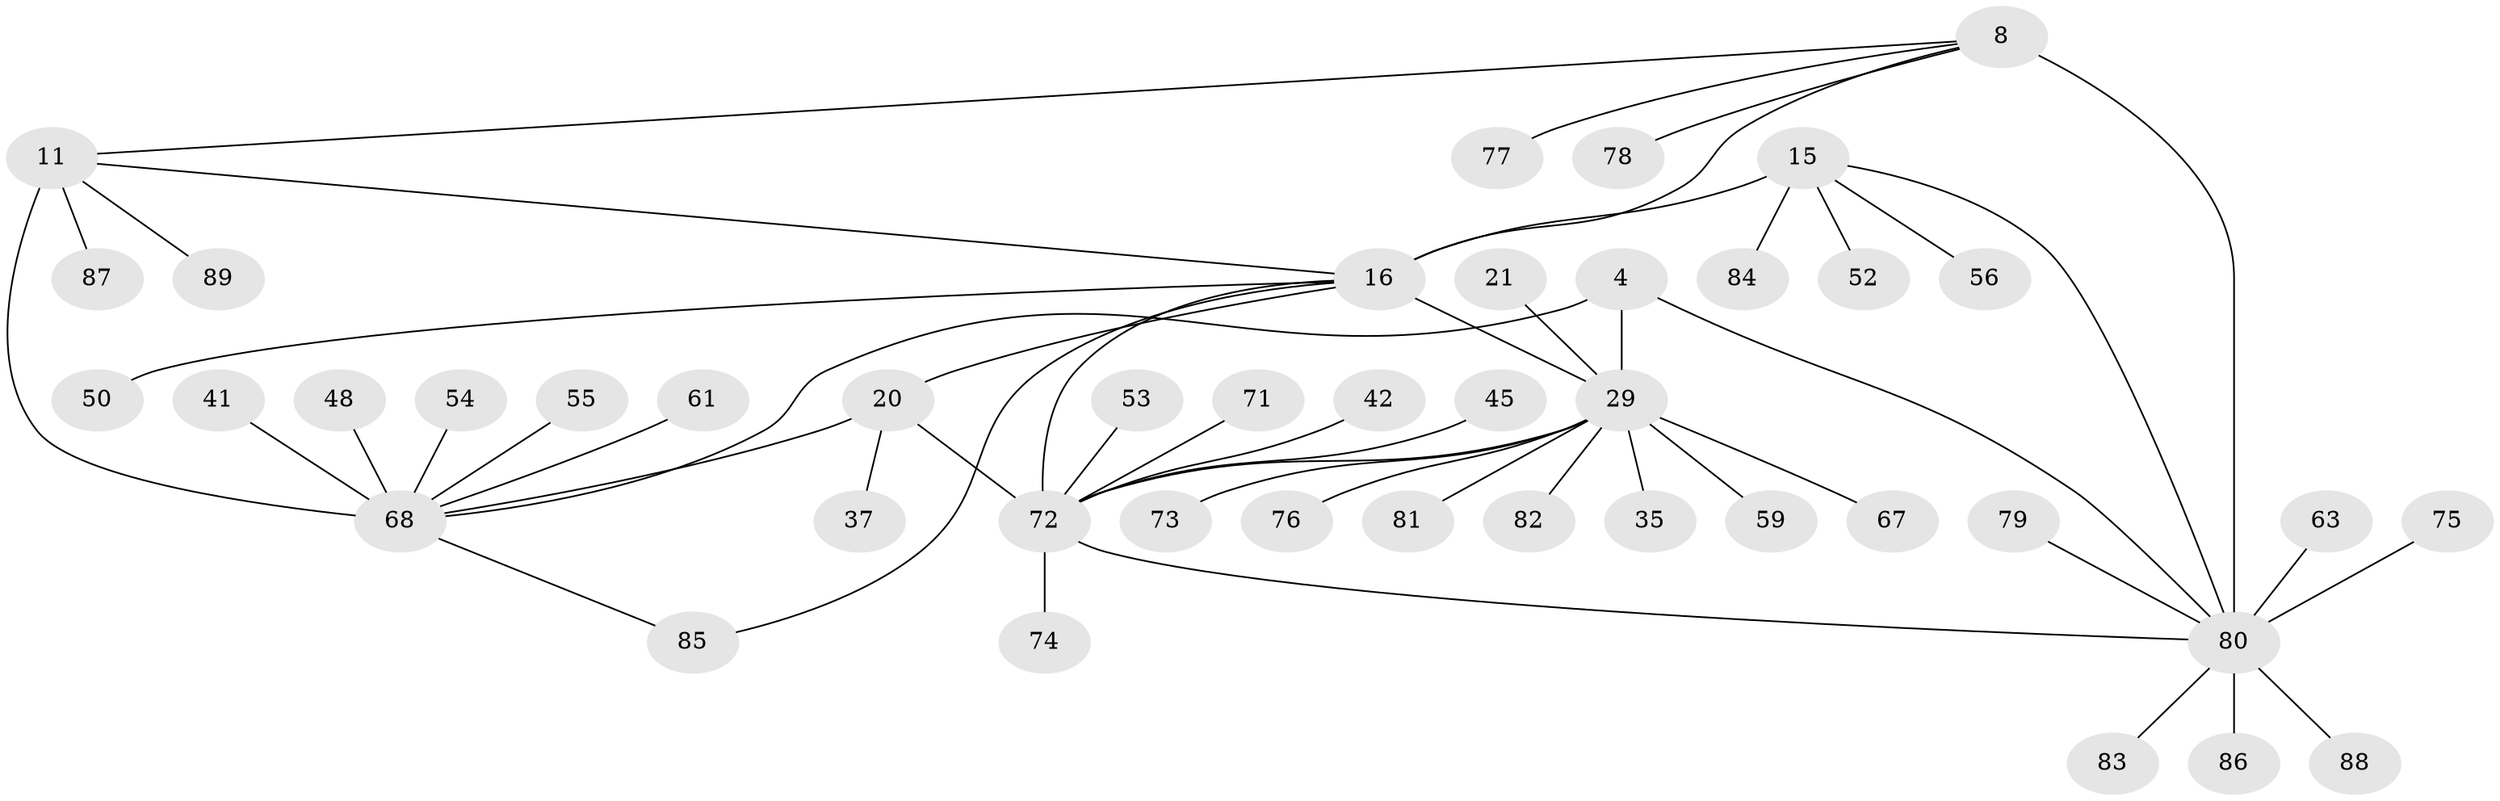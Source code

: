 // original degree distribution, {10: 0.033707865168539325, 7: 0.011235955056179775, 4: 0.056179775280898875, 6: 0.033707865168539325, 11: 0.02247191011235955, 9: 0.011235955056179775, 5: 0.06741573033707865, 8: 0.011235955056179775, 1: 0.6179775280898876, 2: 0.10112359550561797, 3: 0.033707865168539325}
// Generated by graph-tools (version 1.1) at 2025/54/03/09/25 04:54:34]
// undirected, 44 vertices, 52 edges
graph export_dot {
graph [start="1"]
  node [color=gray90,style=filled];
  4 [super="+3"];
  8 [super="+5"];
  11 [super="+10"];
  15 [super="+13"];
  16 [super="+14"];
  20 [super="+18"];
  21;
  29 [super="+2"];
  35;
  37;
  41;
  42;
  45;
  48;
  50;
  52;
  53;
  54;
  55;
  56;
  59;
  61;
  63;
  67;
  68 [super="+12+23+30"];
  71;
  72 [super="+44+58+60+62+64+34"];
  73;
  74;
  75 [super="+70"];
  76;
  77;
  78;
  79 [super="+69"];
  80 [super="+27+49+51+39+31+43+46"];
  81 [super="+26"];
  82 [super="+38"];
  83;
  84 [super="+66"];
  85 [super="+57"];
  86;
  87;
  88;
  89;
  4 -- 29 [weight=4];
  4 -- 80;
  4 -- 68;
  8 -- 11;
  8 -- 16;
  8 -- 77;
  8 -- 78;
  8 -- 80 [weight=4];
  11 -- 16;
  11 -- 89;
  11 -- 87;
  11 -- 68 [weight=4];
  15 -- 16 [weight=4];
  15 -- 52;
  15 -- 56;
  15 -- 80;
  15 -- 84;
  16 -- 29 [weight=2];
  16 -- 72;
  16 -- 50;
  16 -- 20;
  16 -- 85;
  20 -- 37;
  20 -- 68;
  20 -- 72 [weight=4];
  21 -- 29;
  29 -- 67;
  29 -- 35;
  29 -- 73;
  29 -- 76;
  29 -- 81;
  29 -- 82;
  29 -- 59;
  29 -- 72;
  41 -- 68;
  42 -- 72;
  45 -- 72;
  48 -- 68;
  53 -- 72;
  54 -- 68;
  55 -- 68;
  61 -- 68;
  63 -- 80;
  68 -- 85;
  71 -- 72;
  72 -- 74;
  72 -- 80;
  75 -- 80;
  79 -- 80;
  80 -- 83;
  80 -- 86;
  80 -- 88;
}

